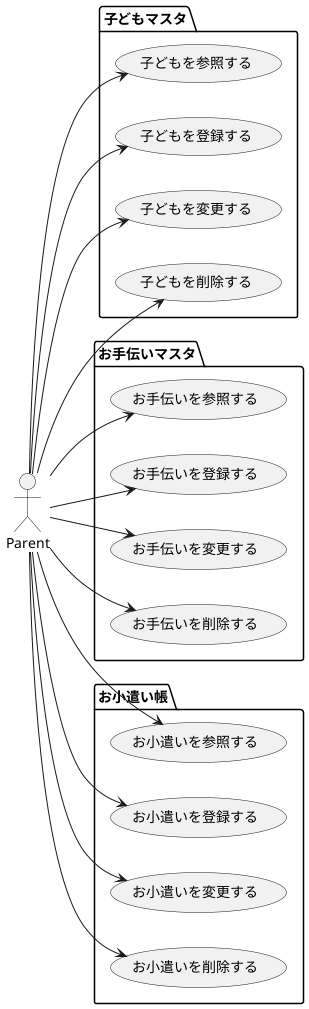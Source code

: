 @startuml
left to right direction

'アクター定義
"Parent" as Parent

'親ユーザーのユースケース'
package 子どもマスタ {
    Parent --> (子どもを参照する)
    Parent --> (子どもを登録する)
    Parent --> (子どもを変更する)
    Parent --> (子どもを削除する)
}

package お手伝いマスタ {
    Parent --> (お手伝いを参照する)
    Parent --> (お手伝いを登録する)
    Parent --> (お手伝いを変更する)
    Parent --> (お手伝いを削除する)
}

package お小遣い帳 {
    Parent --> (お小遣いを参照する)
    Parent --> (お小遣いを登録する)
    Parent --> (お小遣いを変更する)
    Parent --> (お小遣いを削除する)
}
@enduml